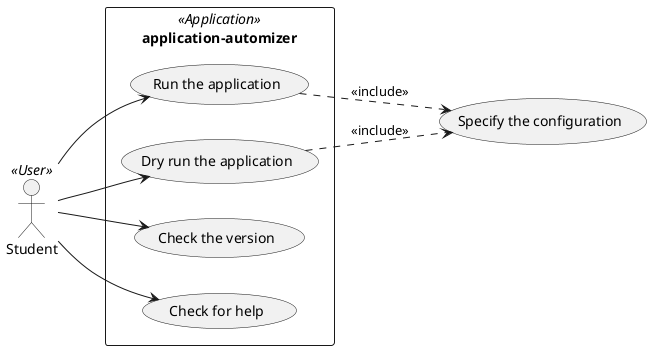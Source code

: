 @startuml
'https://plantuml.com/use-case-diagram

left to right direction
Student <<User>> as user

:application-automizer: <<Application>>
rectangle application-automizer {
  usecase "Run the application" as UC1
  usecase "Dry run the application" as UC2
  usecase "Check the version" as UC3
  usecase "Check for help" as UC4
}

usecase "Specify the configuration" as UC5

user --> UC1
user --> UC2
user --> UC3
user --> UC4

left to right direction
(UC1) .-> (UC5) : <<include>>
(UC2) .-> (UC5) : <<include>>

@enduml